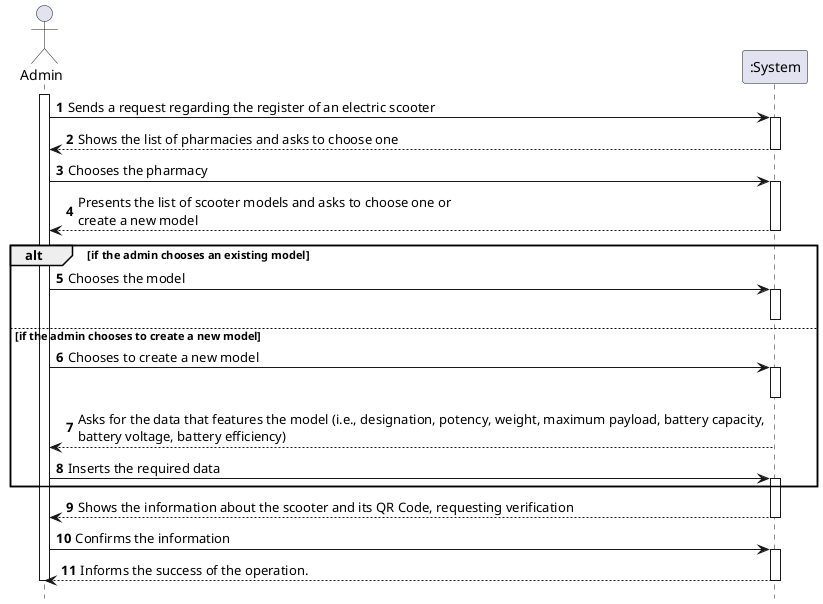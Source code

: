@startuml
autonumber
hide footbox

actor "Admin" as ADMIN

participant ":System" as SYST

activate ADMIN

ADMIN -> SYST : Sends a request regarding the register of an electric scooter
activate SYST

SYST --> ADMIN : Shows the list of pharmacies and asks to choose one
deactivate SYST
ADMIN -> SYST : Chooses the pharmacy
activate SYST

SYST --> ADMIN : Presents the list of scooter models and asks to choose one or\ncreate a new model
deactivate SYST
alt if the admin chooses an existing model
ADMIN -> SYST : Chooses the model
activate SYST
deactivate SYST
else if the admin chooses to create a new model
ADMIN -> SYST : Chooses to create a new model
activate SYST
deactivate SYST
SYST --> ADMIN : Asks for the data that features the model (i.e., designation, potency, weight, maximum payload, battery capacity, \nbattery voltage, battery efficiency)
deactivate SYST
ADMIN -> SYST : Inserts the required data
activate SYST
end alt

SYST --> ADMIN : Shows the information about the scooter and its QR Code, requesting verification
deactivate SYST

ADMIN -> SYST : Confirms the information
activate SYST
SYST --> ADMIN : Informs the success of the operation.
deactivate SYST

deactivate ADMIN

@enduml